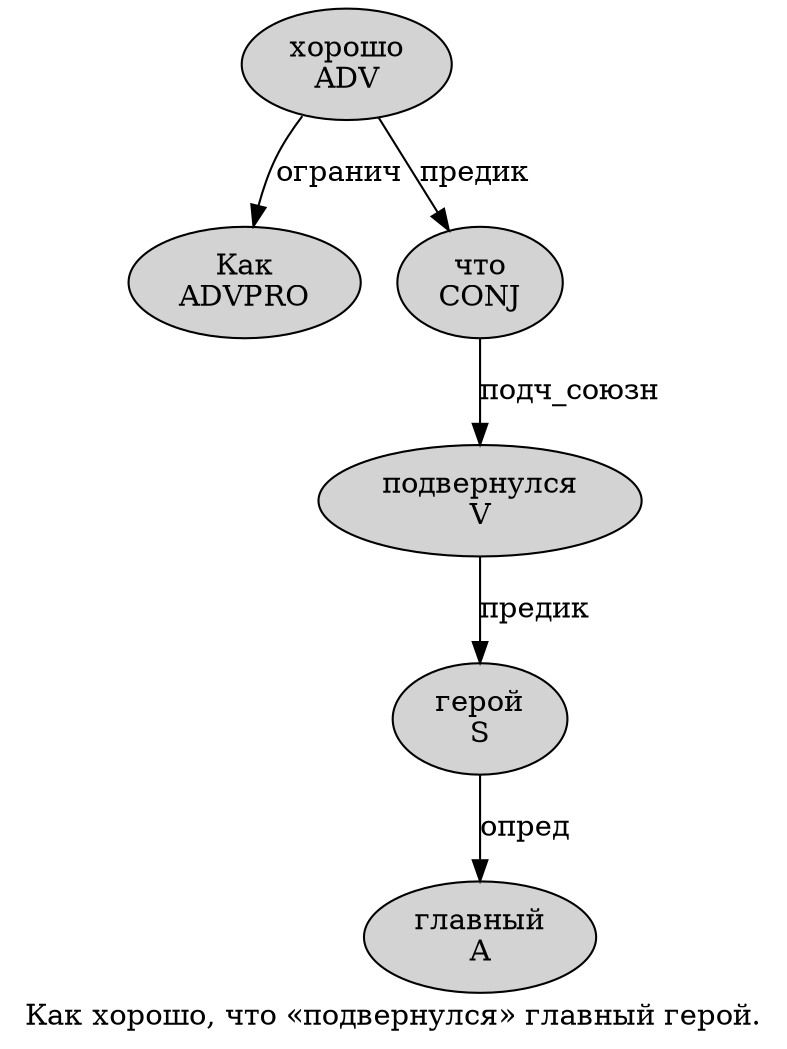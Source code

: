 digraph SENTENCE_5011 {
	graph [label="Как хорошо, что «подвернулся» главный герой."]
	node [style=filled]
		0 [label="Как
ADVPRO" color="" fillcolor=lightgray penwidth=1 shape=ellipse]
		1 [label="хорошо
ADV" color="" fillcolor=lightgray penwidth=1 shape=ellipse]
		3 [label="что
CONJ" color="" fillcolor=lightgray penwidth=1 shape=ellipse]
		5 [label="подвернулся
V" color="" fillcolor=lightgray penwidth=1 shape=ellipse]
		7 [label="главный
A" color="" fillcolor=lightgray penwidth=1 shape=ellipse]
		8 [label="герой
S" color="" fillcolor=lightgray penwidth=1 shape=ellipse]
			3 -> 5 [label="подч_союзн"]
			1 -> 0 [label="огранич"]
			1 -> 3 [label="предик"]
			8 -> 7 [label="опред"]
			5 -> 8 [label="предик"]
}